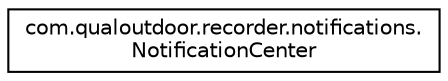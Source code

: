 digraph "Graphical Class Hierarchy"
{
  edge [fontname="Helvetica",fontsize="10",labelfontname="Helvetica",labelfontsize="10"];
  node [fontname="Helvetica",fontsize="10",shape=record];
  rankdir="LR";
  Node1 [label="com.qualoutdoor.recorder.notifications.\lNotificationCenter",height=0.2,width=0.4,color="black", fillcolor="white", style="filled",URL="$classcom_1_1qualoutdoor_1_1recorder_1_1notifications_1_1NotificationCenter.html"];
}
